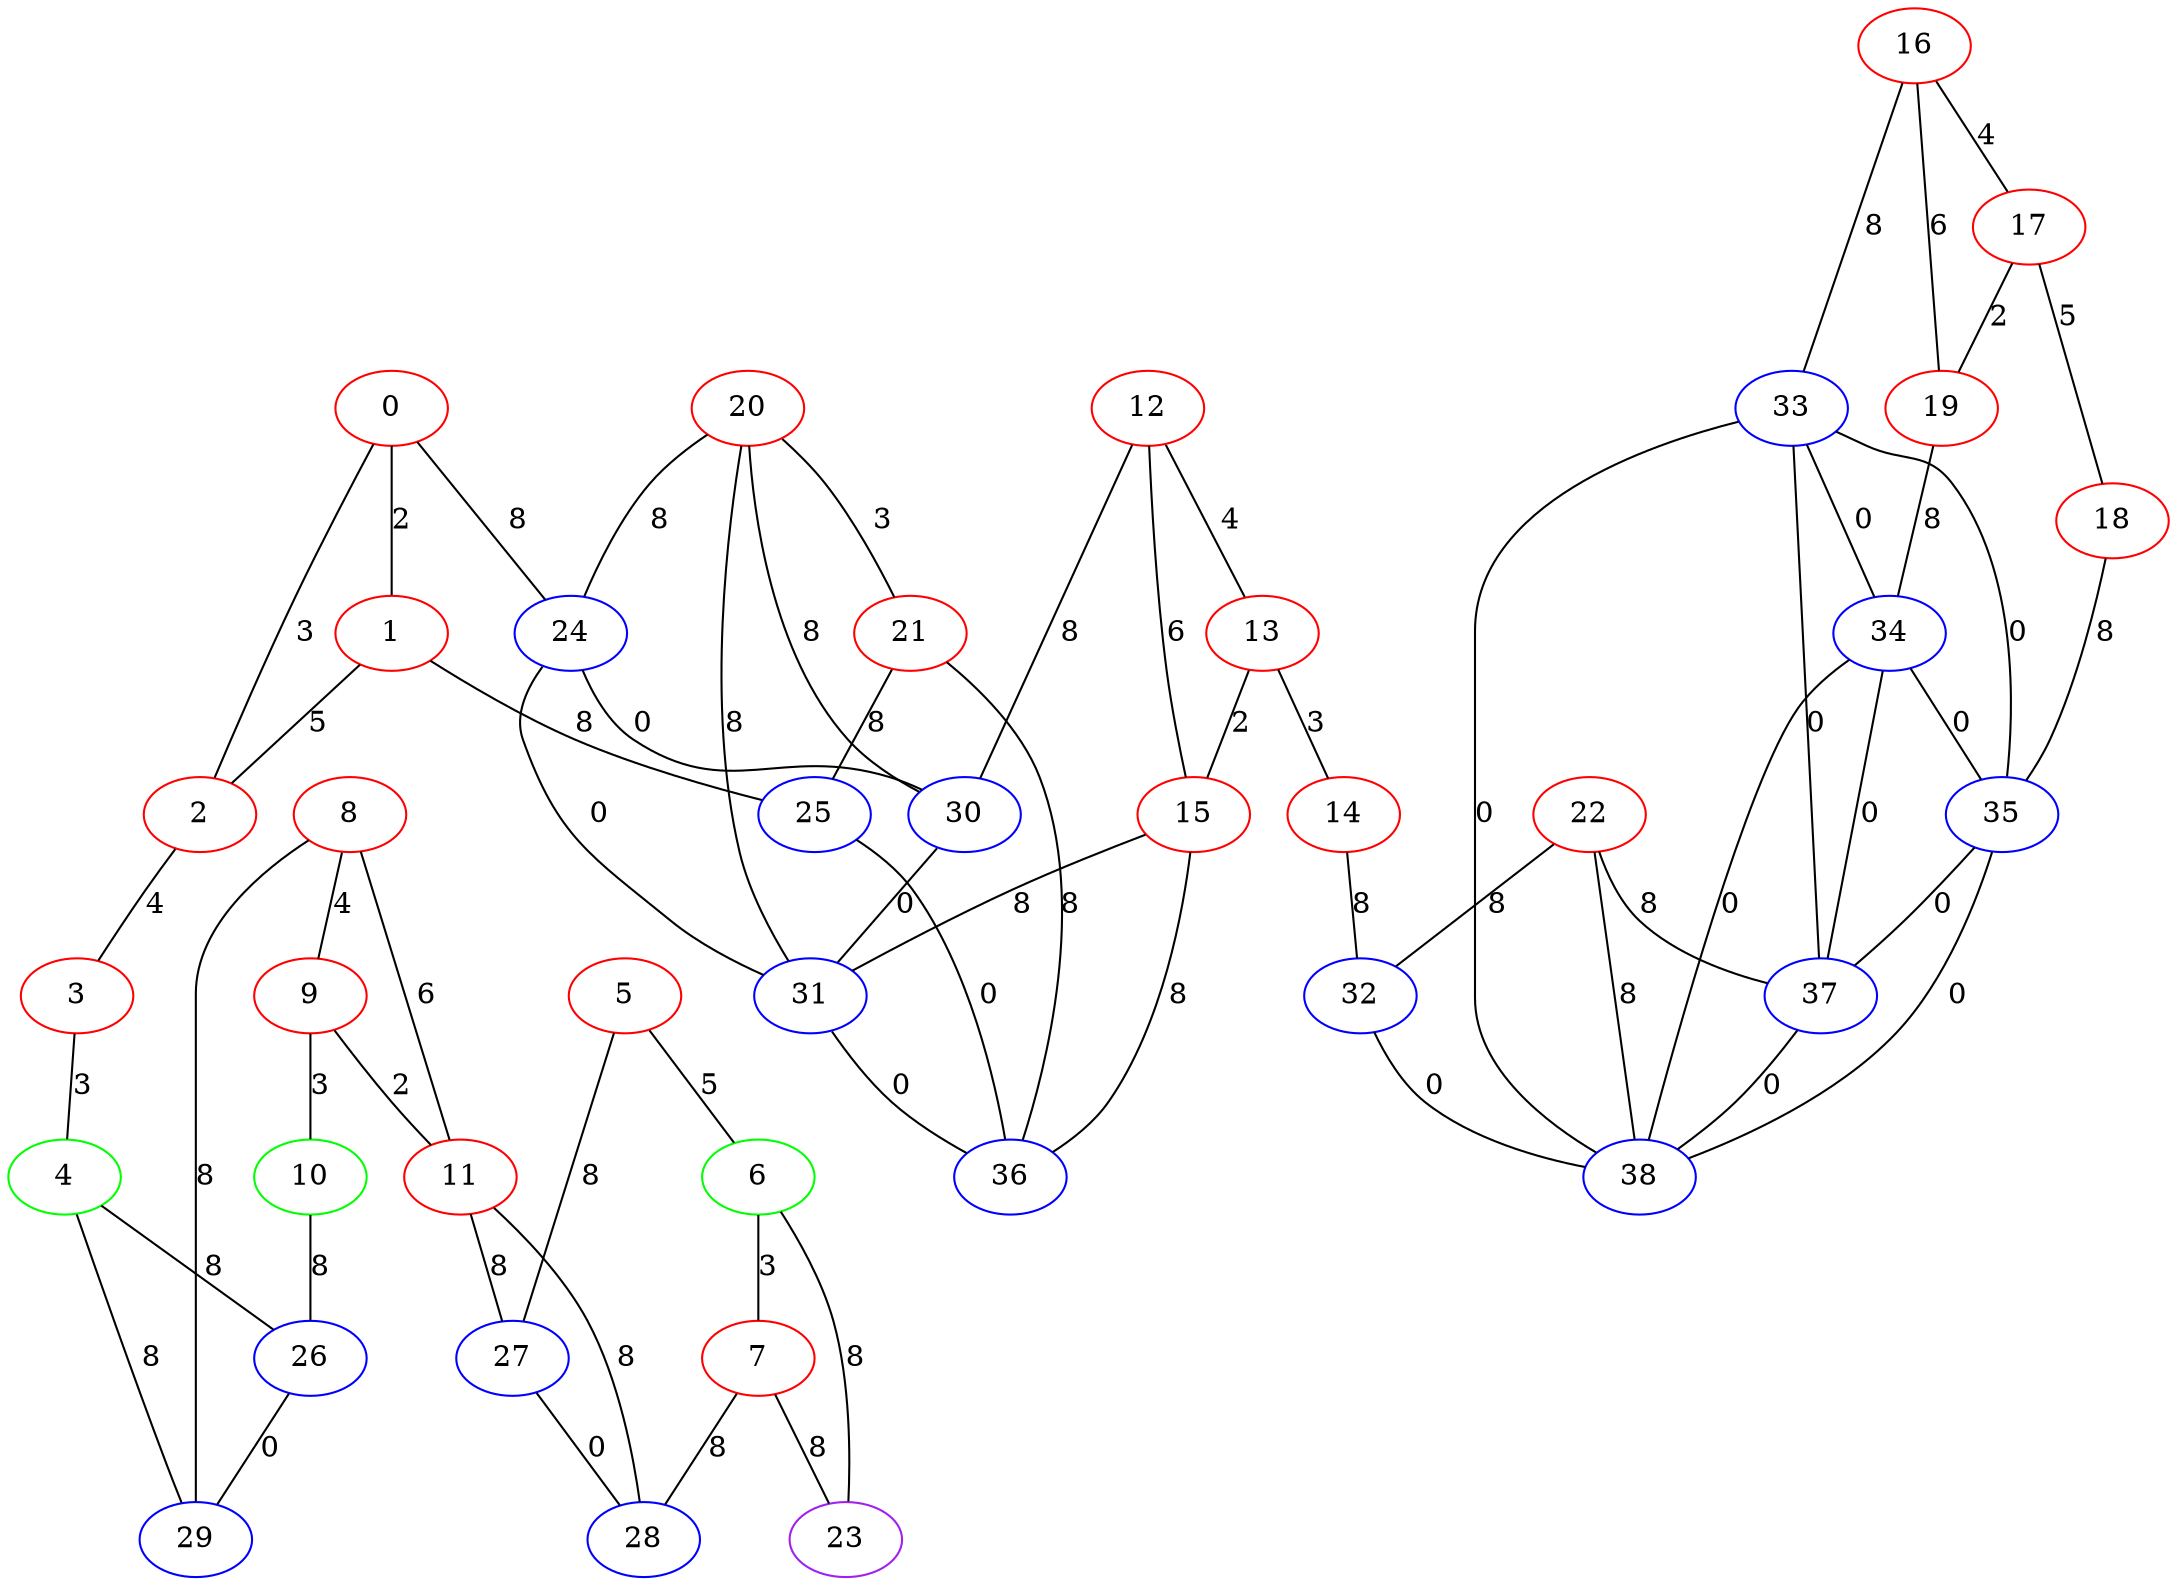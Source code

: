 graph "" {
0 [color=red, weight=1];
1 [color=red, weight=1];
2 [color=red, weight=1];
3 [color=red, weight=1];
4 [color=green, weight=2];
5 [color=red, weight=1];
6 [color=green, weight=2];
7 [color=red, weight=1];
8 [color=red, weight=1];
9 [color=red, weight=1];
10 [color=green, weight=2];
11 [color=red, weight=1];
12 [color=red, weight=1];
13 [color=red, weight=1];
14 [color=red, weight=1];
15 [color=red, weight=1];
16 [color=red, weight=1];
17 [color=red, weight=1];
18 [color=red, weight=1];
19 [color=red, weight=1];
20 [color=red, weight=1];
21 [color=red, weight=1];
22 [color=red, weight=1];
23 [color=purple, weight=4];
24 [color=blue, weight=3];
25 [color=blue, weight=3];
26 [color=blue, weight=3];
27 [color=blue, weight=3];
28 [color=blue, weight=3];
29 [color=blue, weight=3];
30 [color=blue, weight=3];
31 [color=blue, weight=3];
32 [color=blue, weight=3];
33 [color=blue, weight=3];
34 [color=blue, weight=3];
35 [color=blue, weight=3];
36 [color=blue, weight=3];
37 [color=blue, weight=3];
38 [color=blue, weight=3];
0 -- 24  [key=0, label=8];
0 -- 1  [key=0, label=2];
0 -- 2  [key=0, label=3];
1 -- 25  [key=0, label=8];
1 -- 2  [key=0, label=5];
2 -- 3  [key=0, label=4];
3 -- 4  [key=0, label=3];
4 -- 26  [key=0, label=8];
4 -- 29  [key=0, label=8];
5 -- 27  [key=0, label=8];
5 -- 6  [key=0, label=5];
6 -- 23  [key=0, label=8];
6 -- 7  [key=0, label=3];
7 -- 28  [key=0, label=8];
7 -- 23  [key=0, label=8];
8 -- 9  [key=0, label=4];
8 -- 11  [key=0, label=6];
8 -- 29  [key=0, label=8];
9 -- 10  [key=0, label=3];
9 -- 11  [key=0, label=2];
10 -- 26  [key=0, label=8];
11 -- 27  [key=0, label=8];
11 -- 28  [key=0, label=8];
12 -- 13  [key=0, label=4];
12 -- 30  [key=0, label=8];
12 -- 15  [key=0, label=6];
13 -- 14  [key=0, label=3];
13 -- 15  [key=0, label=2];
14 -- 32  [key=0, label=8];
15 -- 36  [key=0, label=8];
15 -- 31  [key=0, label=8];
16 -- 17  [key=0, label=4];
16 -- 19  [key=0, label=6];
16 -- 33  [key=0, label=8];
17 -- 18  [key=0, label=5];
17 -- 19  [key=0, label=2];
18 -- 35  [key=0, label=8];
19 -- 34  [key=0, label=8];
20 -- 24  [key=0, label=8];
20 -- 21  [key=0, label=3];
20 -- 30  [key=0, label=8];
20 -- 31  [key=0, label=8];
21 -- 25  [key=0, label=8];
21 -- 36  [key=0, label=8];
22 -- 32  [key=0, label=8];
22 -- 37  [key=0, label=8];
22 -- 38  [key=0, label=8];
24 -- 30  [key=0, label=0];
24 -- 31  [key=0, label=0];
25 -- 36  [key=0, label=0];
26 -- 29  [key=0, label=0];
27 -- 28  [key=0, label=0];
30 -- 31  [key=0, label=0];
31 -- 36  [key=0, label=0];
32 -- 38  [key=0, label=0];
33 -- 34  [key=0, label=0];
33 -- 35  [key=0, label=0];
33 -- 37  [key=0, label=0];
33 -- 38  [key=0, label=0];
34 -- 35  [key=0, label=0];
34 -- 37  [key=0, label=0];
34 -- 38  [key=0, label=0];
35 -- 37  [key=0, label=0];
35 -- 38  [key=0, label=0];
37 -- 38  [key=0, label=0];
}
